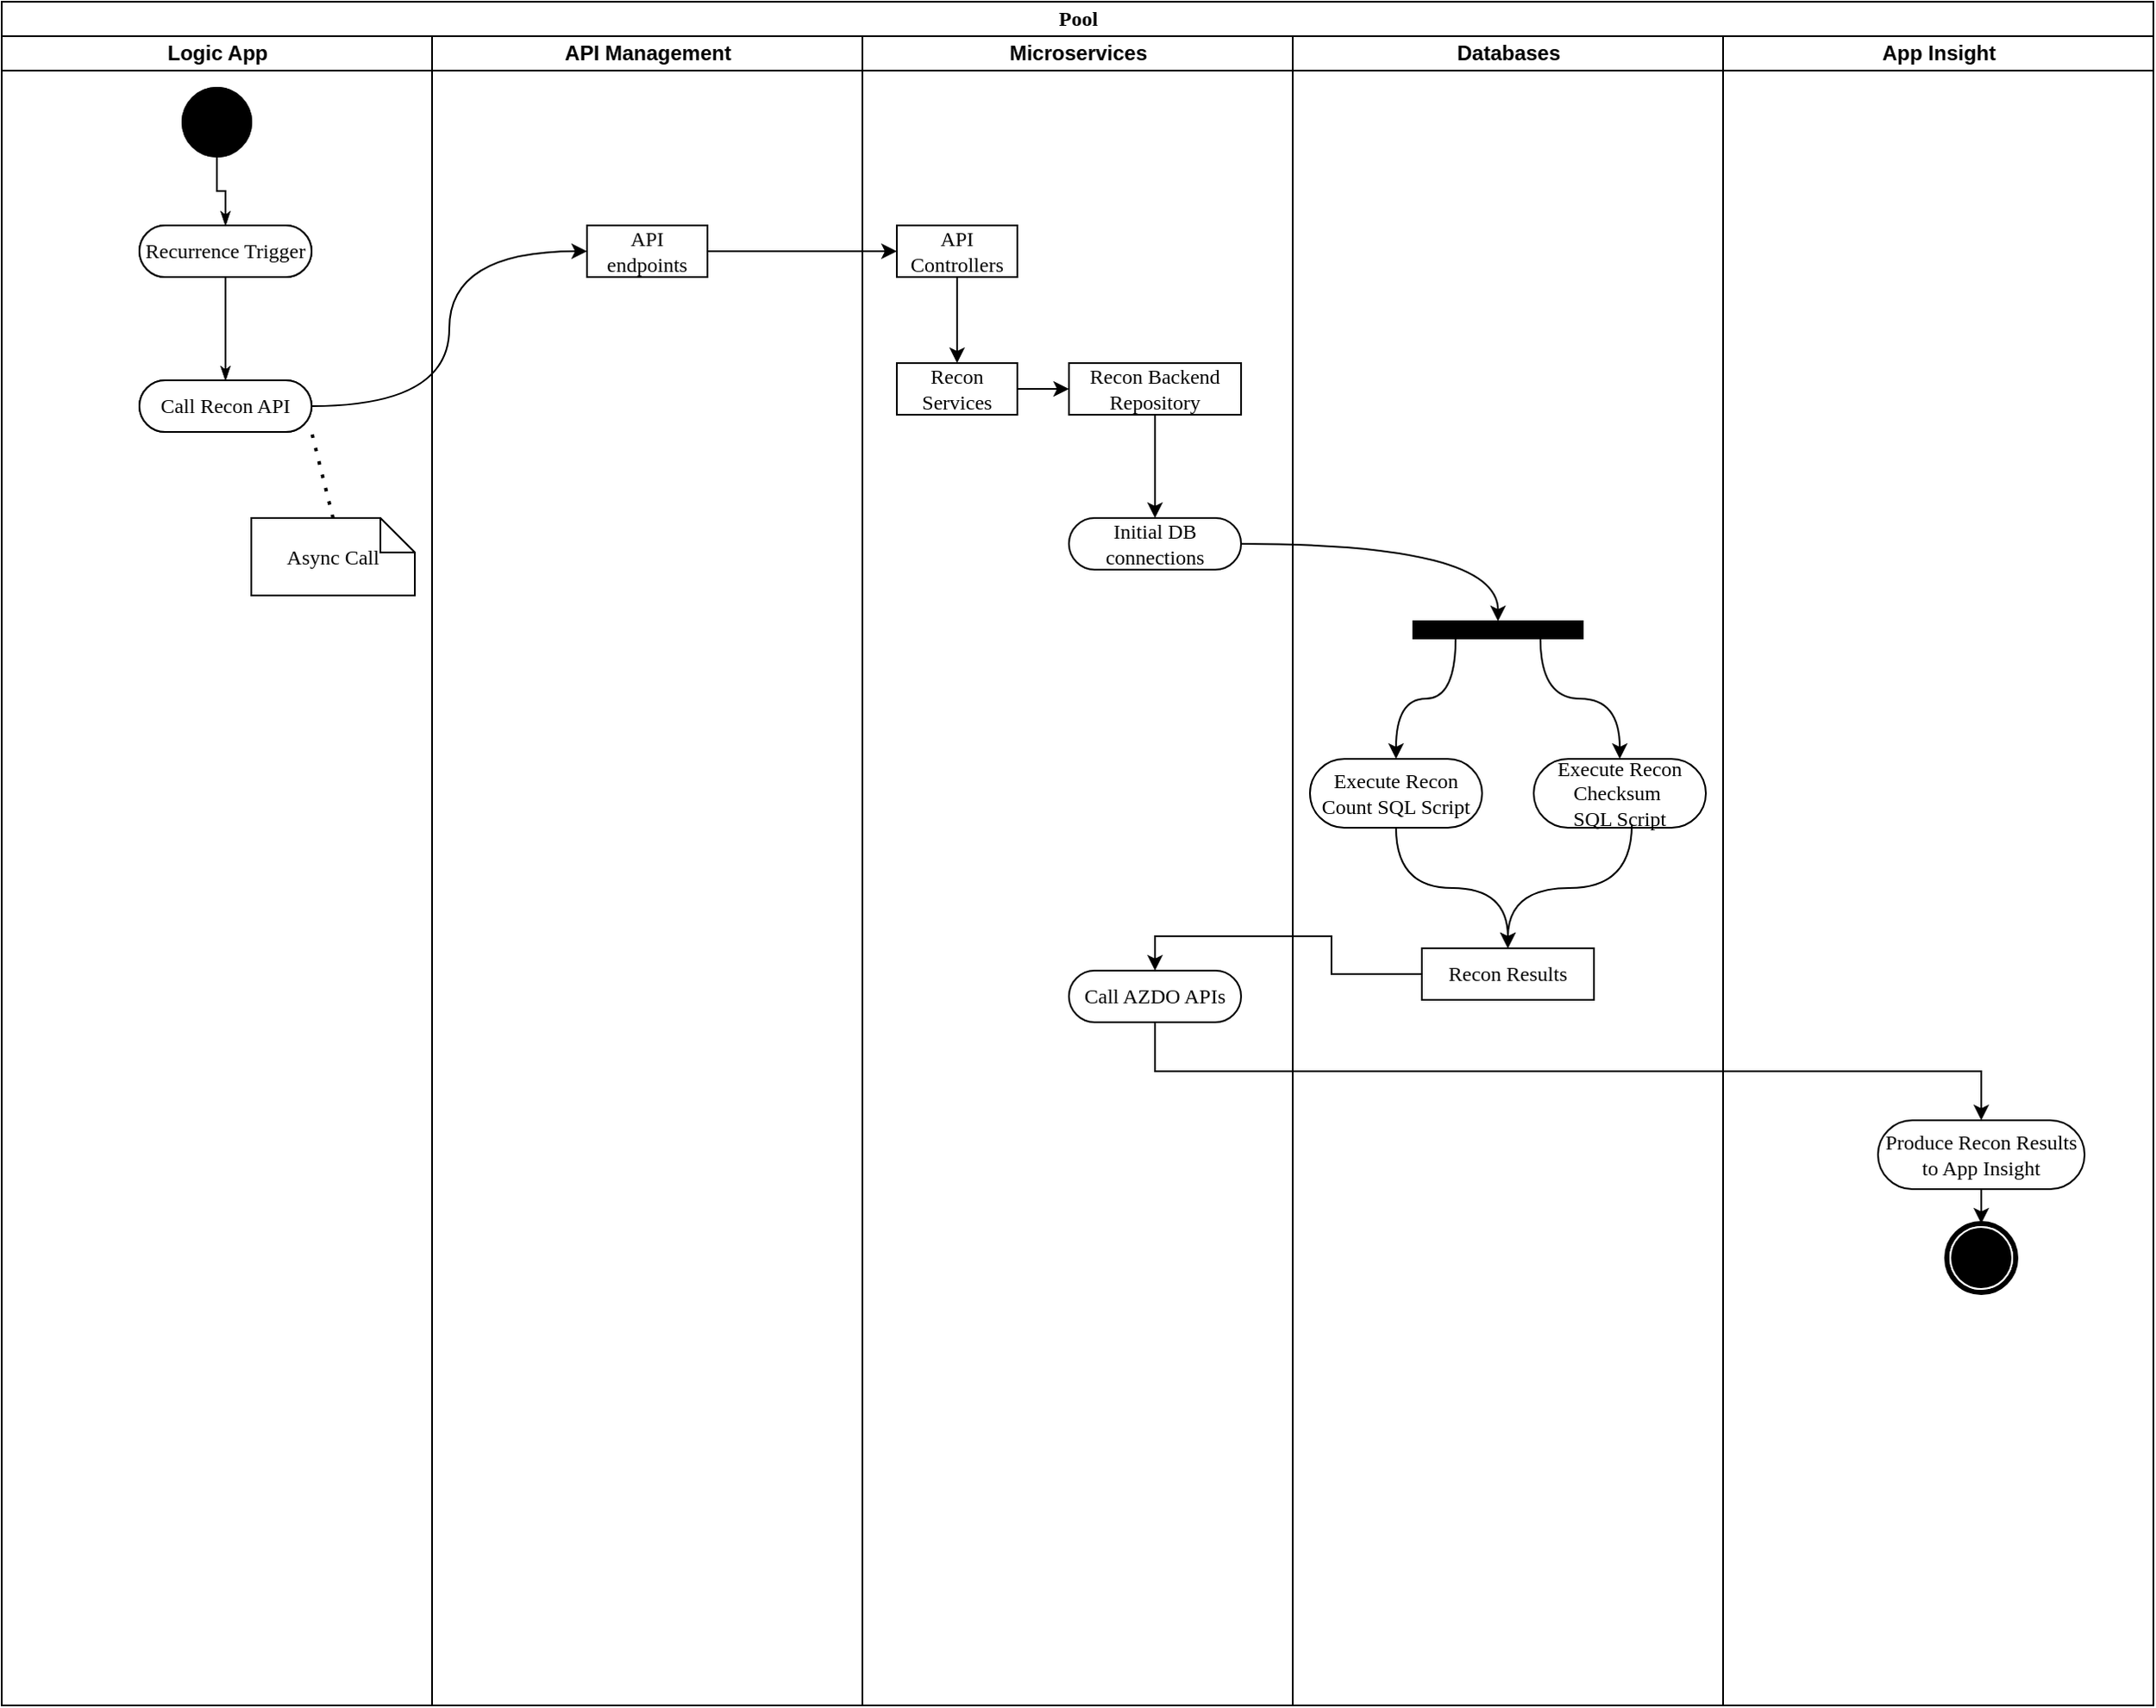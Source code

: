<mxfile version="26.2.14">
  <diagram name="Page-1" id="0783ab3e-0a74-02c8-0abd-f7b4e66b4bec">
    <mxGraphModel dx="1501" dy="791" grid="1" gridSize="10" guides="1" tooltips="1" connect="1" arrows="1" fold="1" page="1" pageScale="1" pageWidth="827" pageHeight="1169" background="none" math="0" shadow="0">
      <root>
        <mxCell id="0" />
        <mxCell id="1" parent="0" />
        <mxCell id="YXse6uYGAKZ3lHDHG_9C-1" value="Pool" style="swimlane;html=1;childLayout=stackLayout;startSize=20;rounded=0;shadow=0;comic=0;labelBackgroundColor=none;strokeWidth=1;fontFamily=Verdana;fontSize=12;align=center;" vertex="1" parent="1">
          <mxGeometry x="130" y="60" width="1250" height="990" as="geometry" />
        </mxCell>
        <mxCell id="YXse6uYGAKZ3lHDHG_9C-2" value="Logic App" style="swimlane;html=1;startSize=20;" vertex="1" parent="YXse6uYGAKZ3lHDHG_9C-1">
          <mxGeometry y="20" width="250" height="970" as="geometry" />
        </mxCell>
        <mxCell id="YXse6uYGAKZ3lHDHG_9C-29" value="" style="ellipse;whiteSpace=wrap;html=1;rounded=0;shadow=0;comic=0;labelBackgroundColor=none;strokeWidth=1;fillColor=#000000;fontFamily=Verdana;fontSize=12;align=center;" vertex="1" parent="YXse6uYGAKZ3lHDHG_9C-2">
          <mxGeometry x="105" y="30" width="40" height="40" as="geometry" />
        </mxCell>
        <mxCell id="YXse6uYGAKZ3lHDHG_9C-30" value="Recurrence Trigger" style="rounded=1;whiteSpace=wrap;html=1;shadow=0;comic=0;labelBackgroundColor=none;strokeWidth=1;fontFamily=Verdana;fontSize=12;align=center;arcSize=50;" vertex="1" parent="YXse6uYGAKZ3lHDHG_9C-2">
          <mxGeometry x="80" y="110" width="100" height="30" as="geometry" />
        </mxCell>
        <mxCell id="YXse6uYGAKZ3lHDHG_9C-28" style="edgeStyle=orthogonalEdgeStyle;rounded=0;html=1;labelBackgroundColor=none;startArrow=none;startFill=0;startSize=5;endArrow=classicThin;endFill=1;endSize=5;jettySize=auto;orthogonalLoop=1;strokeWidth=1;fontFamily=Verdana;fontSize=12" edge="1" parent="YXse6uYGAKZ3lHDHG_9C-2" source="YXse6uYGAKZ3lHDHG_9C-29" target="YXse6uYGAKZ3lHDHG_9C-30">
          <mxGeometry relative="1" as="geometry" />
        </mxCell>
        <mxCell id="YXse6uYGAKZ3lHDHG_9C-63" value="Call Recon API" style="rounded=1;whiteSpace=wrap;html=1;shadow=0;comic=0;labelBackgroundColor=none;strokeWidth=1;fontFamily=Verdana;fontSize=12;align=center;arcSize=50;" vertex="1" parent="YXse6uYGAKZ3lHDHG_9C-2">
          <mxGeometry x="80" y="200" width="100" height="30" as="geometry" />
        </mxCell>
        <mxCell id="YXse6uYGAKZ3lHDHG_9C-56" style="edgeStyle=orthogonalEdgeStyle;rounded=0;html=1;labelBackgroundColor=none;startArrow=none;startFill=0;startSize=5;endArrow=classicThin;endFill=1;endSize=5;jettySize=auto;orthogonalLoop=1;strokeWidth=1;fontFamily=Verdana;fontSize=12;exitX=0.5;exitY=1;exitDx=0;exitDy=0;entryX=0.5;entryY=0;entryDx=0;entryDy=0;" edge="1" parent="YXse6uYGAKZ3lHDHG_9C-2" source="YXse6uYGAKZ3lHDHG_9C-30" target="YXse6uYGAKZ3lHDHG_9C-63">
          <mxGeometry relative="1" as="geometry">
            <Array as="points">
              <mxPoint x="130" y="170" />
              <mxPoint x="130" y="170" />
            </Array>
            <mxPoint x="353.5" y="160" as="targetPoint" />
          </mxGeometry>
        </mxCell>
        <mxCell id="YXse6uYGAKZ3lHDHG_9C-11" value="API Management" style="swimlane;html=1;startSize=20;" vertex="1" parent="YXse6uYGAKZ3lHDHG_9C-1">
          <mxGeometry x="250" y="20" width="250" height="970" as="geometry" />
        </mxCell>
        <mxCell id="YXse6uYGAKZ3lHDHG_9C-105" value="API endpoints" style="rounded=0;whiteSpace=wrap;html=1;shadow=0;comic=0;labelBackgroundColor=none;strokeWidth=1;fontFamily=Verdana;fontSize=12;align=center;arcSize=50;" vertex="1" parent="YXse6uYGAKZ3lHDHG_9C-11">
          <mxGeometry x="90" y="110" width="70" height="30" as="geometry" />
        </mxCell>
        <mxCell id="YXse6uYGAKZ3lHDHG_9C-70" value="" style="edgeStyle=orthogonalEdgeStyle;rounded=0;orthogonalLoop=1;jettySize=auto;html=1;entryX=0;entryY=0.5;entryDx=0;entryDy=0;curved=1;" edge="1" parent="YXse6uYGAKZ3lHDHG_9C-1" source="YXse6uYGAKZ3lHDHG_9C-63" target="YXse6uYGAKZ3lHDHG_9C-105">
          <mxGeometry relative="1" as="geometry" />
        </mxCell>
        <mxCell id="YXse6uYGAKZ3lHDHG_9C-27" value="Microservices" style="swimlane;html=1;startSize=20;" vertex="1" parent="YXse6uYGAKZ3lHDHG_9C-1">
          <mxGeometry x="500" y="20" width="250" height="970" as="geometry" />
        </mxCell>
        <mxCell id="YXse6uYGAKZ3lHDHG_9C-68" value="API Controllers" style="rounded=0;whiteSpace=wrap;html=1;shadow=0;comic=0;labelBackgroundColor=none;strokeWidth=1;fontFamily=Verdana;fontSize=12;align=center;arcSize=50;" vertex="1" parent="YXse6uYGAKZ3lHDHG_9C-27">
          <mxGeometry x="20" y="110" width="70" height="30" as="geometry" />
        </mxCell>
        <mxCell id="YXse6uYGAKZ3lHDHG_9C-72" value="Recon Services" style="rounded=0;whiteSpace=wrap;html=1;shadow=0;comic=0;labelBackgroundColor=none;strokeWidth=1;fontFamily=Verdana;fontSize=12;align=center;arcSize=50;" vertex="1" parent="YXse6uYGAKZ3lHDHG_9C-27">
          <mxGeometry x="20" y="190" width="70" height="30" as="geometry" />
        </mxCell>
        <mxCell id="YXse6uYGAKZ3lHDHG_9C-107" value="" style="edgeStyle=orthogonalEdgeStyle;rounded=0;orthogonalLoop=1;jettySize=auto;html=1;entryX=0.5;entryY=0;entryDx=0;entryDy=0;exitX=0.5;exitY=1;exitDx=0;exitDy=0;" edge="1" parent="YXse6uYGAKZ3lHDHG_9C-27" source="YXse6uYGAKZ3lHDHG_9C-68" target="YXse6uYGAKZ3lHDHG_9C-72">
          <mxGeometry relative="1" as="geometry">
            <mxPoint x="140" y="220" as="sourcePoint" />
            <mxPoint x="250" y="180" as="targetPoint" />
          </mxGeometry>
        </mxCell>
        <mxCell id="YXse6uYGAKZ3lHDHG_9C-108" value="Recon Backend Repository" style="rounded=0;whiteSpace=wrap;html=1;shadow=0;comic=0;labelBackgroundColor=none;strokeWidth=1;fontFamily=Verdana;fontSize=12;align=center;arcSize=50;" vertex="1" parent="YXse6uYGAKZ3lHDHG_9C-27">
          <mxGeometry x="120" y="190" width="100" height="30" as="geometry" />
        </mxCell>
        <mxCell id="YXse6uYGAKZ3lHDHG_9C-109" value="" style="edgeStyle=orthogonalEdgeStyle;rounded=0;orthogonalLoop=1;jettySize=auto;html=1;entryX=0;entryY=0.5;entryDx=0;entryDy=0;exitX=1;exitY=0.5;exitDx=0;exitDy=0;" edge="1" parent="YXse6uYGAKZ3lHDHG_9C-27" source="YXse6uYGAKZ3lHDHG_9C-72" target="YXse6uYGAKZ3lHDHG_9C-108">
          <mxGeometry relative="1" as="geometry">
            <mxPoint x="65" y="150" as="sourcePoint" />
            <mxPoint x="65" y="200" as="targetPoint" />
          </mxGeometry>
        </mxCell>
        <mxCell id="YXse6uYGAKZ3lHDHG_9C-111" value="Initial DB connections" style="rounded=1;whiteSpace=wrap;html=1;shadow=0;comic=0;labelBackgroundColor=none;strokeWidth=1;fontFamily=Verdana;fontSize=12;align=center;arcSize=50;" vertex="1" parent="YXse6uYGAKZ3lHDHG_9C-27">
          <mxGeometry x="120" y="280" width="100" height="30" as="geometry" />
        </mxCell>
        <mxCell id="YXse6uYGAKZ3lHDHG_9C-112" value="" style="edgeStyle=orthogonalEdgeStyle;rounded=0;orthogonalLoop=1;jettySize=auto;html=1;entryX=0.5;entryY=0;entryDx=0;entryDy=0;exitX=0.5;exitY=1;exitDx=0;exitDy=0;" edge="1" parent="YXse6uYGAKZ3lHDHG_9C-27" source="YXse6uYGAKZ3lHDHG_9C-108" target="YXse6uYGAKZ3lHDHG_9C-111">
          <mxGeometry relative="1" as="geometry">
            <mxPoint x="100" y="215" as="sourcePoint" />
            <mxPoint x="130" y="215" as="targetPoint" />
          </mxGeometry>
        </mxCell>
        <mxCell id="YXse6uYGAKZ3lHDHG_9C-126" value="Call AZDO APIs" style="rounded=1;whiteSpace=wrap;html=1;shadow=0;comic=0;labelBackgroundColor=none;strokeWidth=1;fontFamily=Verdana;fontSize=12;align=center;arcSize=50;" vertex="1" parent="YXse6uYGAKZ3lHDHG_9C-27">
          <mxGeometry x="120" y="543" width="100" height="30" as="geometry" />
        </mxCell>
        <mxCell id="YXse6uYGAKZ3lHDHG_9C-101" value="Databases" style="swimlane;html=1;startSize=20;" vertex="1" parent="YXse6uYGAKZ3lHDHG_9C-1">
          <mxGeometry x="750" y="20" width="250" height="970" as="geometry" />
        </mxCell>
        <mxCell id="YXse6uYGAKZ3lHDHG_9C-106" value="" style="edgeStyle=orthogonalEdgeStyle;rounded=0;orthogonalLoop=1;jettySize=auto;html=1;exitX=1;exitY=0.5;exitDx=0;exitDy=0;entryX=0;entryY=0.5;entryDx=0;entryDy=0;" edge="1" parent="YXse6uYGAKZ3lHDHG_9C-1" source="YXse6uYGAKZ3lHDHG_9C-105" target="YXse6uYGAKZ3lHDHG_9C-68">
          <mxGeometry relative="1" as="geometry">
            <mxPoint x="480" y="200" as="sourcePoint" />
            <mxPoint x="550" y="150" as="targetPoint" />
          </mxGeometry>
        </mxCell>
        <mxCell id="YXse6uYGAKZ3lHDHG_9C-91" value="Logic App" style="swimlane;html=1;startSize=20;" vertex="1" parent="1">
          <mxGeometry x="130" y="80" width="250" height="970" as="geometry" />
        </mxCell>
        <mxCell id="YXse6uYGAKZ3lHDHG_9C-92" value="" style="ellipse;whiteSpace=wrap;html=1;rounded=0;shadow=0;comic=0;labelBackgroundColor=none;strokeWidth=1;fillColor=#000000;fontFamily=Verdana;fontSize=12;align=center;" vertex="1" parent="YXse6uYGAKZ3lHDHG_9C-91">
          <mxGeometry x="105" y="30" width="40" height="40" as="geometry" />
        </mxCell>
        <mxCell id="YXse6uYGAKZ3lHDHG_9C-93" value="Recurrence Trigger" style="rounded=1;whiteSpace=wrap;html=1;shadow=0;comic=0;labelBackgroundColor=none;strokeWidth=1;fontFamily=Verdana;fontSize=12;align=center;arcSize=50;" vertex="1" parent="YXse6uYGAKZ3lHDHG_9C-91">
          <mxGeometry x="80" y="110" width="100" height="30" as="geometry" />
        </mxCell>
        <mxCell id="YXse6uYGAKZ3lHDHG_9C-94" style="edgeStyle=orthogonalEdgeStyle;rounded=0;html=1;labelBackgroundColor=none;startArrow=none;startFill=0;startSize=5;endArrow=classicThin;endFill=1;endSize=5;jettySize=auto;orthogonalLoop=1;strokeWidth=1;fontFamily=Verdana;fontSize=12" edge="1" parent="YXse6uYGAKZ3lHDHG_9C-91" source="YXse6uYGAKZ3lHDHG_9C-92" target="YXse6uYGAKZ3lHDHG_9C-93">
          <mxGeometry relative="1" as="geometry" />
        </mxCell>
        <mxCell id="YXse6uYGAKZ3lHDHG_9C-95" value="Call Recon API" style="rounded=1;whiteSpace=wrap;html=1;shadow=0;comic=0;labelBackgroundColor=none;strokeWidth=1;fontFamily=Verdana;fontSize=12;align=center;arcSize=50;" vertex="1" parent="YXse6uYGAKZ3lHDHG_9C-91">
          <mxGeometry x="80" y="200" width="100" height="30" as="geometry" />
        </mxCell>
        <mxCell id="YXse6uYGAKZ3lHDHG_9C-96" style="edgeStyle=orthogonalEdgeStyle;rounded=0;html=1;labelBackgroundColor=none;startArrow=none;startFill=0;startSize=5;endArrow=classicThin;endFill=1;endSize=5;jettySize=auto;orthogonalLoop=1;strokeWidth=1;fontFamily=Verdana;fontSize=12;exitX=0.5;exitY=1;exitDx=0;exitDy=0;entryX=0.5;entryY=0;entryDx=0;entryDy=0;" edge="1" parent="YXse6uYGAKZ3lHDHG_9C-91" source="YXse6uYGAKZ3lHDHG_9C-93" target="YXse6uYGAKZ3lHDHG_9C-95">
          <mxGeometry relative="1" as="geometry">
            <Array as="points">
              <mxPoint x="130" y="170" />
              <mxPoint x="130" y="170" />
            </Array>
            <mxPoint x="353.5" y="160" as="targetPoint" />
          </mxGeometry>
        </mxCell>
        <mxCell id="YXse6uYGAKZ3lHDHG_9C-140" value="Async Call" style="shape=note;whiteSpace=wrap;html=1;rounded=0;shadow=0;comic=0;labelBackgroundColor=none;strokeWidth=1;fontFamily=Verdana;fontSize=12;align=center;size=20;" vertex="1" parent="YXse6uYGAKZ3lHDHG_9C-91">
          <mxGeometry x="145" y="280" width="95" height="45" as="geometry" />
        </mxCell>
        <mxCell id="YXse6uYGAKZ3lHDHG_9C-153" value="" style="endArrow=none;dashed=1;html=1;dashPattern=1 3;strokeWidth=2;rounded=0;entryX=1;entryY=1;entryDx=0;entryDy=0;exitX=0.5;exitY=0;exitDx=0;exitDy=0;exitPerimeter=0;" edge="1" parent="YXse6uYGAKZ3lHDHG_9C-91" source="YXse6uYGAKZ3lHDHG_9C-140" target="YXse6uYGAKZ3lHDHG_9C-95">
          <mxGeometry width="50" height="50" relative="1" as="geometry">
            <mxPoint x="510" y="340" as="sourcePoint" />
            <mxPoint x="560" y="290" as="targetPoint" />
          </mxGeometry>
        </mxCell>
        <mxCell id="YXse6uYGAKZ3lHDHG_9C-97" value="Databases" style="swimlane;html=1;startSize=20;" vertex="1" parent="1">
          <mxGeometry x="880" y="80" width="250" height="970" as="geometry" />
        </mxCell>
        <mxCell id="YXse6uYGAKZ3lHDHG_9C-100" value="" style="whiteSpace=wrap;html=1;rounded=0;shadow=0;comic=0;labelBackgroundColor=none;strokeWidth=1;fillColor=#000000;fontFamily=Verdana;fontSize=12;align=center;rotation=0;" vertex="1" parent="YXse6uYGAKZ3lHDHG_9C-97">
          <mxGeometry x="70" y="340" width="98.5" height="10" as="geometry" />
        </mxCell>
        <mxCell id="YXse6uYGAKZ3lHDHG_9C-116" value="Execute Recon Count SQL Script" style="rounded=1;whiteSpace=wrap;html=1;shadow=0;comic=0;labelBackgroundColor=none;strokeWidth=1;fontFamily=Verdana;fontSize=12;align=center;arcSize=50;" vertex="1" parent="YXse6uYGAKZ3lHDHG_9C-97">
          <mxGeometry x="10" y="420" width="100" height="40" as="geometry" />
        </mxCell>
        <mxCell id="YXse6uYGAKZ3lHDHG_9C-117" value="Execute Recon Checksum&amp;nbsp;&lt;div&gt;SQL Script&lt;/div&gt;" style="rounded=1;whiteSpace=wrap;html=1;shadow=0;comic=0;labelBackgroundColor=none;strokeWidth=1;fontFamily=Verdana;fontSize=12;align=center;arcSize=50;" vertex="1" parent="YXse6uYGAKZ3lHDHG_9C-97">
          <mxGeometry x="140" y="420" width="100" height="40" as="geometry" />
        </mxCell>
        <mxCell id="YXse6uYGAKZ3lHDHG_9C-118" value="" style="endArrow=classic;html=1;rounded=0;exitX=0.25;exitY=1;exitDx=0;exitDy=0;entryX=0.5;entryY=0;entryDx=0;entryDy=0;edgeStyle=orthogonalEdgeStyle;curved=1;" edge="1" parent="YXse6uYGAKZ3lHDHG_9C-97" source="YXse6uYGAKZ3lHDHG_9C-100" target="YXse6uYGAKZ3lHDHG_9C-116">
          <mxGeometry width="50" height="50" relative="1" as="geometry">
            <mxPoint x="-50" y="420" as="sourcePoint" />
            <mxPoint y="370" as="targetPoint" />
          </mxGeometry>
        </mxCell>
        <mxCell id="YXse6uYGAKZ3lHDHG_9C-119" value="" style="endArrow=classic;html=1;rounded=0;entryX=0.5;entryY=0;entryDx=0;entryDy=0;exitX=0.75;exitY=1;exitDx=0;exitDy=0;edgeStyle=orthogonalEdgeStyle;curved=1;" edge="1" parent="YXse6uYGAKZ3lHDHG_9C-97" source="YXse6uYGAKZ3lHDHG_9C-100" target="YXse6uYGAKZ3lHDHG_9C-117">
          <mxGeometry width="50" height="50" relative="1" as="geometry">
            <mxPoint x="-50" y="420" as="sourcePoint" />
            <mxPoint y="370" as="targetPoint" />
          </mxGeometry>
        </mxCell>
        <mxCell id="YXse6uYGAKZ3lHDHG_9C-121" value="Recon Results" style="rounded=0;whiteSpace=wrap;html=1;shadow=0;comic=0;labelBackgroundColor=none;strokeWidth=1;fontFamily=Verdana;fontSize=12;align=center;arcSize=50;" vertex="1" parent="YXse6uYGAKZ3lHDHG_9C-97">
          <mxGeometry x="75" y="530" width="100" height="30" as="geometry" />
        </mxCell>
        <mxCell id="YXse6uYGAKZ3lHDHG_9C-123" value="" style="endArrow=classic;html=1;rounded=0;exitX=0.5;exitY=1;exitDx=0;exitDy=0;entryX=0.5;entryY=0;entryDx=0;entryDy=0;edgeStyle=orthogonalEdgeStyle;curved=1;" edge="1" parent="YXse6uYGAKZ3lHDHG_9C-97" source="YXse6uYGAKZ3lHDHG_9C-116" target="YXse6uYGAKZ3lHDHG_9C-121">
          <mxGeometry width="50" height="50" relative="1" as="geometry">
            <mxPoint x="-50" y="590" as="sourcePoint" />
            <mxPoint y="540" as="targetPoint" />
          </mxGeometry>
        </mxCell>
        <mxCell id="YXse6uYGAKZ3lHDHG_9C-124" value="" style="endArrow=classic;html=1;rounded=0;exitX=0.57;exitY=0.95;exitDx=0;exitDy=0;entryX=0.5;entryY=0;entryDx=0;entryDy=0;edgeStyle=orthogonalEdgeStyle;curved=1;exitPerimeter=0;" edge="1" parent="YXse6uYGAKZ3lHDHG_9C-97" source="YXse6uYGAKZ3lHDHG_9C-117" target="YXse6uYGAKZ3lHDHG_9C-121">
          <mxGeometry width="50" height="50" relative="1" as="geometry">
            <mxPoint x="70" y="470" as="sourcePoint" />
            <mxPoint x="135" y="540" as="targetPoint" />
          </mxGeometry>
        </mxCell>
        <mxCell id="YXse6uYGAKZ3lHDHG_9C-113" value="" style="endArrow=classic;html=1;rounded=0;exitX=1;exitY=0.5;exitDx=0;exitDy=0;entryX=0.5;entryY=0;entryDx=0;entryDy=0;edgeStyle=orthogonalEdgeStyle;curved=1;" edge="1" parent="1" source="YXse6uYGAKZ3lHDHG_9C-111" target="YXse6uYGAKZ3lHDHG_9C-100">
          <mxGeometry width="50" height="50" relative="1" as="geometry">
            <mxPoint x="870" y="500" as="sourcePoint" />
            <mxPoint x="920" y="450" as="targetPoint" />
          </mxGeometry>
        </mxCell>
        <mxCell id="YXse6uYGAKZ3lHDHG_9C-127" value="" style="edgeStyle=orthogonalEdgeStyle;rounded=0;orthogonalLoop=1;jettySize=auto;html=1;entryX=0.5;entryY=0;entryDx=0;entryDy=0;exitX=0;exitY=0.5;exitDx=0;exitDy=0;" edge="1" parent="1" source="YXse6uYGAKZ3lHDHG_9C-121" target="YXse6uYGAKZ3lHDHG_9C-126">
          <mxGeometry relative="1" as="geometry">
            <mxPoint x="955" y="625" as="sourcePoint" />
            <mxPoint x="770" y="750" as="targetPoint" />
          </mxGeometry>
        </mxCell>
        <mxCell id="YXse6uYGAKZ3lHDHG_9C-143" value="Databases" style="swimlane;html=1;startSize=20;" vertex="1" parent="1">
          <mxGeometry x="1130" y="80" width="250" height="970" as="geometry" />
        </mxCell>
        <mxCell id="YXse6uYGAKZ3lHDHG_9C-144" value="App Insight" style="swimlane;html=1;startSize=20;" vertex="1" parent="1">
          <mxGeometry x="1130" y="80" width="250" height="970" as="geometry" />
        </mxCell>
        <mxCell id="YXse6uYGAKZ3lHDHG_9C-138" value="Produce Recon Results to App Insight" style="rounded=1;whiteSpace=wrap;html=1;shadow=0;comic=0;labelBackgroundColor=none;strokeWidth=1;fontFamily=Verdana;fontSize=12;align=center;arcSize=50;" vertex="1" parent="YXse6uYGAKZ3lHDHG_9C-144">
          <mxGeometry x="90" y="630" width="120" height="40" as="geometry" />
        </mxCell>
        <mxCell id="YXse6uYGAKZ3lHDHG_9C-99" value="" style="shape=mxgraph.bpmn.shape;html=1;verticalLabelPosition=bottom;labelBackgroundColor=#ffffff;verticalAlign=top;perimeter=ellipsePerimeter;outline=end;symbol=terminate;rounded=0;shadow=0;comic=0;strokeWidth=1;fontFamily=Verdana;fontSize=12;align=center;" vertex="1" parent="YXse6uYGAKZ3lHDHG_9C-144">
          <mxGeometry x="130" y="690" width="40" height="40" as="geometry" />
        </mxCell>
        <mxCell id="YXse6uYGAKZ3lHDHG_9C-125" value="" style="edgeStyle=orthogonalEdgeStyle;rounded=0;orthogonalLoop=1;jettySize=auto;html=1;entryX=0.5;entryY=0;entryDx=0;entryDy=0;exitX=0.5;exitY=1;exitDx=0;exitDy=0;" edge="1" parent="YXse6uYGAKZ3lHDHG_9C-144" source="YXse6uYGAKZ3lHDHG_9C-138" target="YXse6uYGAKZ3lHDHG_9C-99">
          <mxGeometry relative="1" as="geometry">
            <mxPoint x="-320" y="230" as="sourcePoint" />
            <mxPoint x="-320" y="290" as="targetPoint" />
          </mxGeometry>
        </mxCell>
        <mxCell id="YXse6uYGAKZ3lHDHG_9C-139" value="" style="edgeStyle=orthogonalEdgeStyle;rounded=0;orthogonalLoop=1;jettySize=auto;html=1;entryX=0.5;entryY=0;entryDx=0;entryDy=0;exitX=0.5;exitY=1;exitDx=0;exitDy=0;" edge="1" parent="1" source="YXse6uYGAKZ3lHDHG_9C-126" target="YXse6uYGAKZ3lHDHG_9C-138">
          <mxGeometry relative="1" as="geometry">
            <mxPoint x="1380" y="718" as="sourcePoint" />
            <mxPoint x="1385" y="930" as="targetPoint" />
          </mxGeometry>
        </mxCell>
      </root>
    </mxGraphModel>
  </diagram>
</mxfile>
